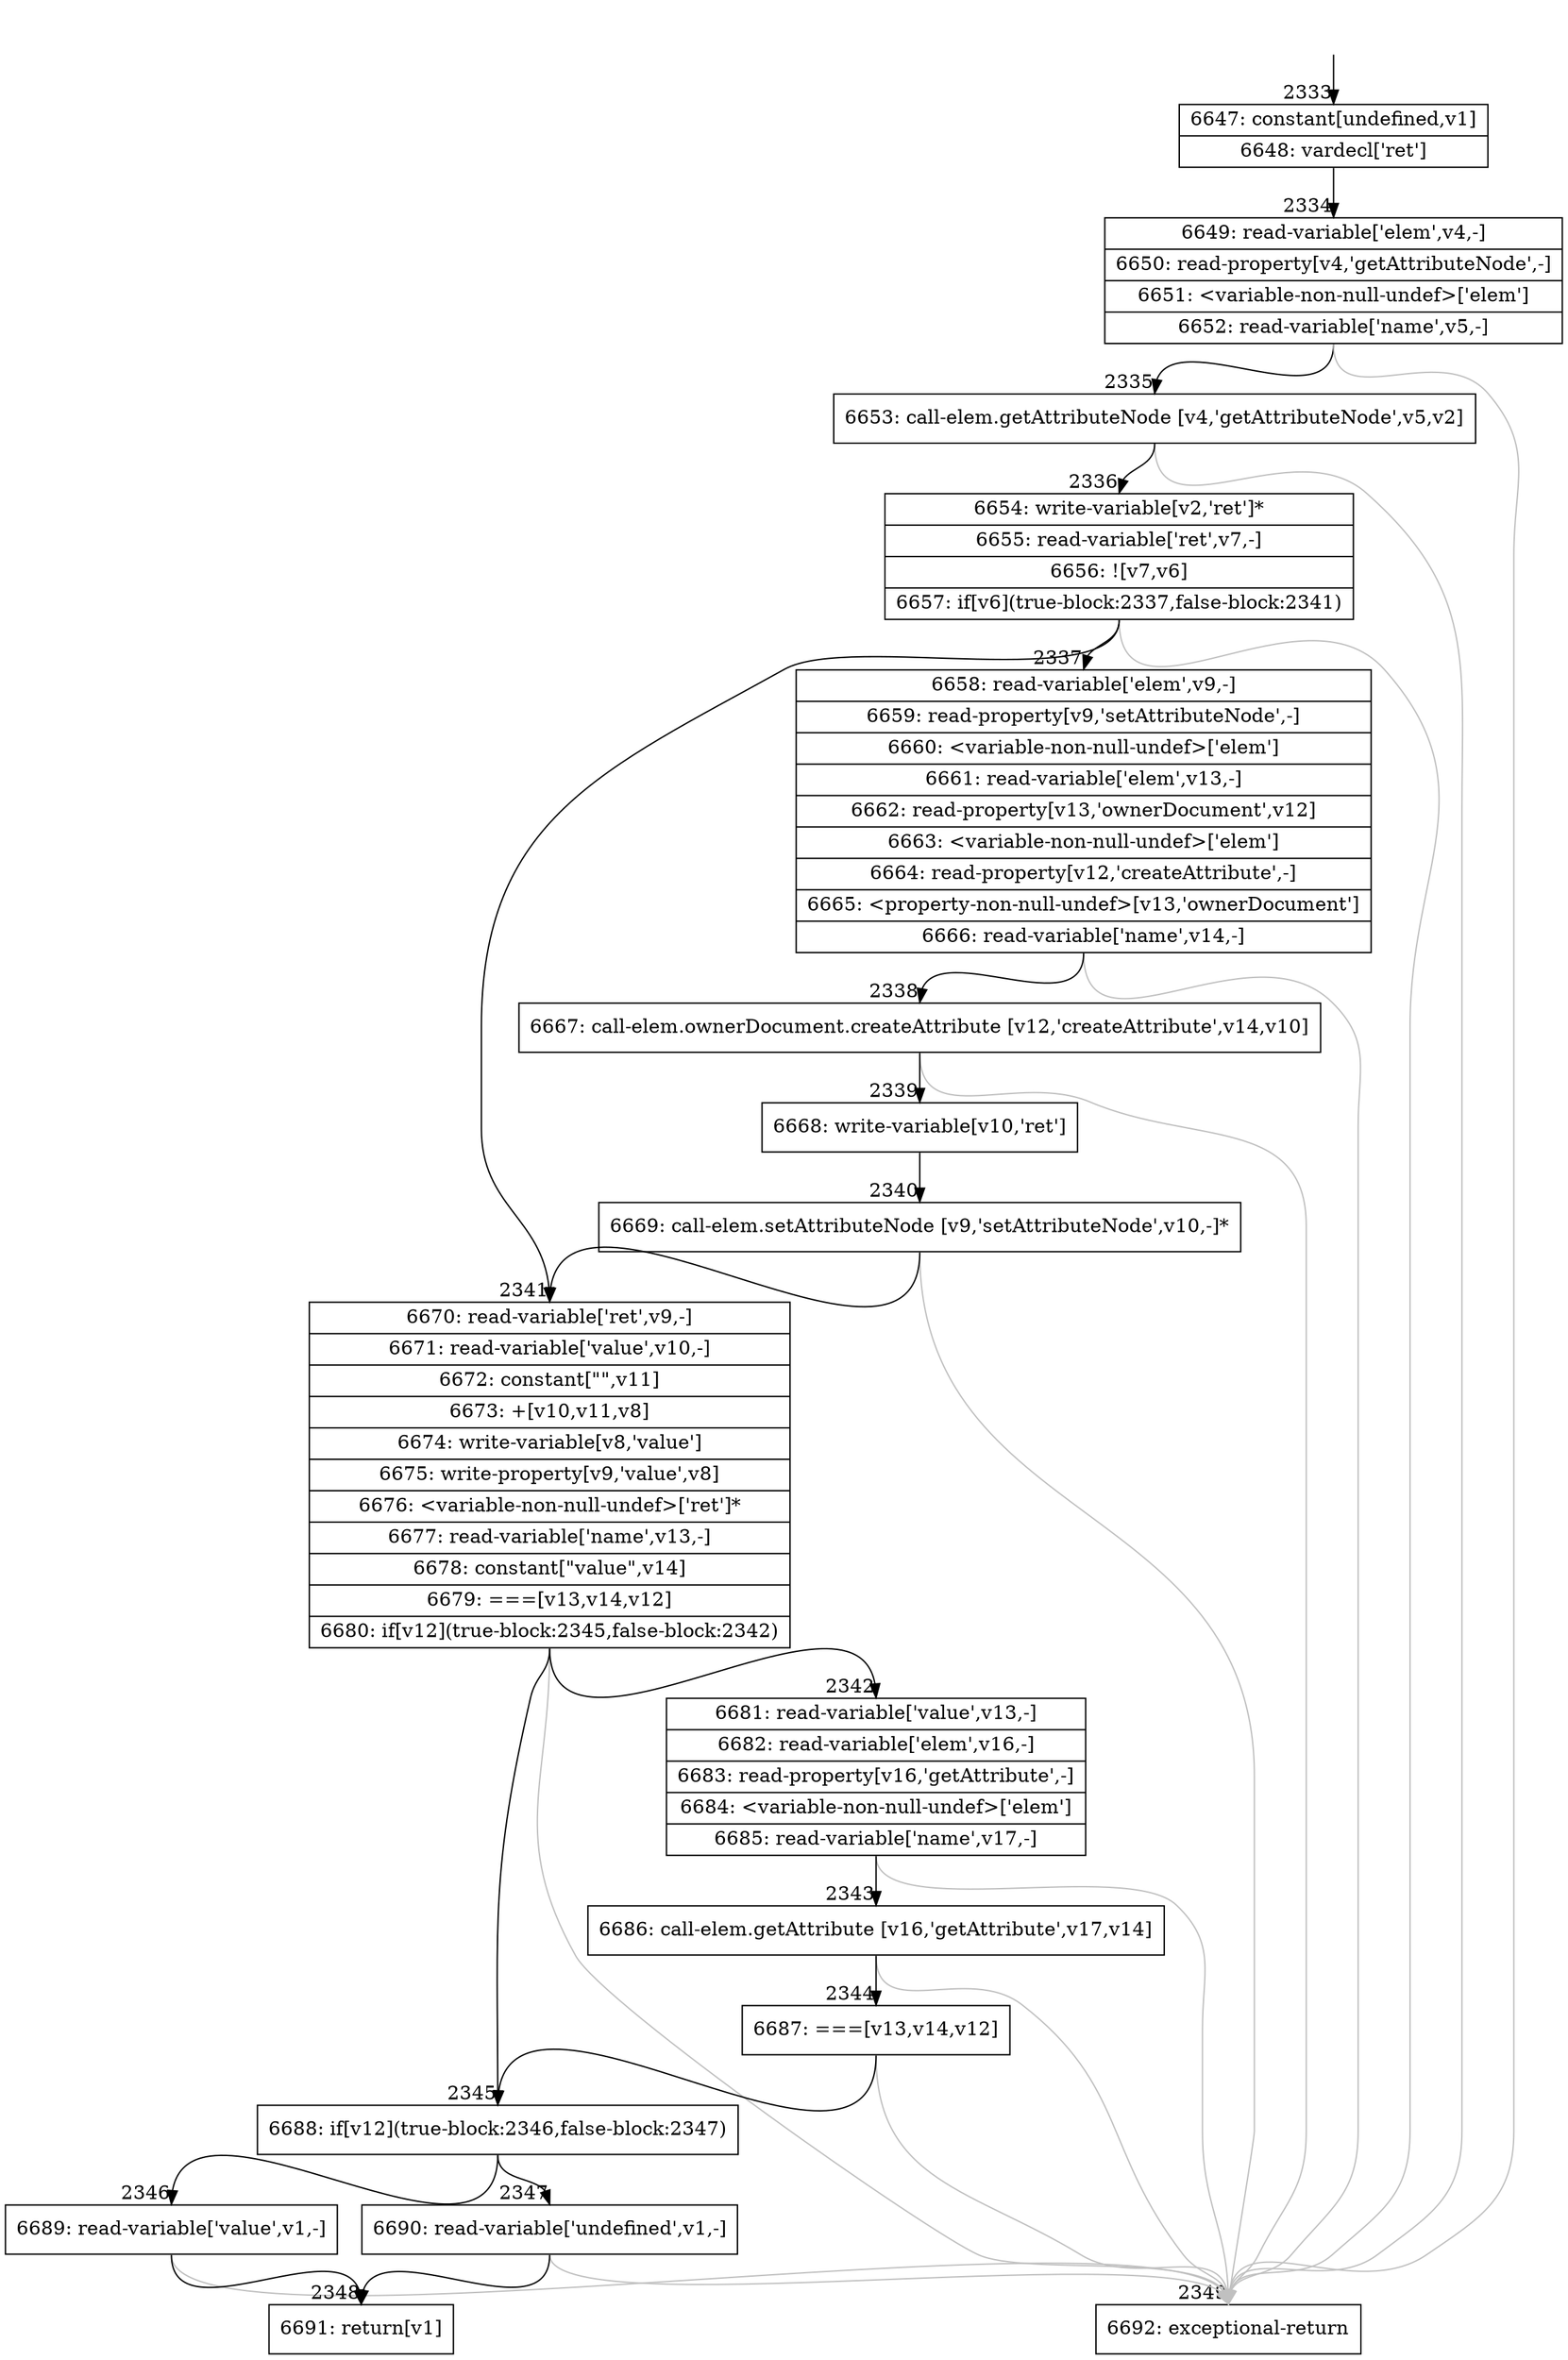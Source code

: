 digraph {
rankdir="TD"
BB_entry154[shape=none,label=""];
BB_entry154 -> BB2333 [tailport=s, headport=n, headlabel="    2333"]
BB2333 [shape=record label="{6647: constant[undefined,v1]|6648: vardecl['ret']}" ] 
BB2333 -> BB2334 [tailport=s, headport=n, headlabel="      2334"]
BB2334 [shape=record label="{6649: read-variable['elem',v4,-]|6650: read-property[v4,'getAttributeNode',-]|6651: \<variable-non-null-undef\>['elem']|6652: read-variable['name',v5,-]}" ] 
BB2334 -> BB2335 [tailport=s, headport=n, headlabel="      2335"]
BB2334 -> BB2349 [tailport=s, headport=n, color=gray, headlabel="      2349"]
BB2335 [shape=record label="{6653: call-elem.getAttributeNode [v4,'getAttributeNode',v5,v2]}" ] 
BB2335 -> BB2336 [tailport=s, headport=n, headlabel="      2336"]
BB2335 -> BB2349 [tailport=s, headport=n, color=gray]
BB2336 [shape=record label="{6654: write-variable[v2,'ret']*|6655: read-variable['ret',v7,-]|6656: ![v7,v6]|6657: if[v6](true-block:2337,false-block:2341)}" ] 
BB2336 -> BB2337 [tailport=s, headport=n, headlabel="      2337"]
BB2336 -> BB2341 [tailport=s, headport=n, headlabel="      2341"]
BB2336 -> BB2349 [tailport=s, headport=n, color=gray]
BB2337 [shape=record label="{6658: read-variable['elem',v9,-]|6659: read-property[v9,'setAttributeNode',-]|6660: \<variable-non-null-undef\>['elem']|6661: read-variable['elem',v13,-]|6662: read-property[v13,'ownerDocument',v12]|6663: \<variable-non-null-undef\>['elem']|6664: read-property[v12,'createAttribute',-]|6665: \<property-non-null-undef\>[v13,'ownerDocument']|6666: read-variable['name',v14,-]}" ] 
BB2337 -> BB2338 [tailport=s, headport=n, headlabel="      2338"]
BB2337 -> BB2349 [tailport=s, headport=n, color=gray]
BB2338 [shape=record label="{6667: call-elem.ownerDocument.createAttribute [v12,'createAttribute',v14,v10]}" ] 
BB2338 -> BB2339 [tailport=s, headport=n, headlabel="      2339"]
BB2338 -> BB2349 [tailport=s, headport=n, color=gray]
BB2339 [shape=record label="{6668: write-variable[v10,'ret']}" ] 
BB2339 -> BB2340 [tailport=s, headport=n, headlabel="      2340"]
BB2340 [shape=record label="{6669: call-elem.setAttributeNode [v9,'setAttributeNode',v10,-]*}" ] 
BB2340 -> BB2341 [tailport=s, headport=n]
BB2340 -> BB2349 [tailport=s, headport=n, color=gray]
BB2341 [shape=record label="{6670: read-variable['ret',v9,-]|6671: read-variable['value',v10,-]|6672: constant[\"\",v11]|6673: +[v10,v11,v8]|6674: write-variable[v8,'value']|6675: write-property[v9,'value',v8]|6676: \<variable-non-null-undef\>['ret']*|6677: read-variable['name',v13,-]|6678: constant[\"value\",v14]|6679: ===[v13,v14,v12]|6680: if[v12](true-block:2345,false-block:2342)}" ] 
BB2341 -> BB2345 [tailport=s, headport=n, headlabel="      2345"]
BB2341 -> BB2342 [tailport=s, headport=n, headlabel="      2342"]
BB2341 -> BB2349 [tailport=s, headport=n, color=gray]
BB2342 [shape=record label="{6681: read-variable['value',v13,-]|6682: read-variable['elem',v16,-]|6683: read-property[v16,'getAttribute',-]|6684: \<variable-non-null-undef\>['elem']|6685: read-variable['name',v17,-]}" ] 
BB2342 -> BB2343 [tailport=s, headport=n, headlabel="      2343"]
BB2342 -> BB2349 [tailport=s, headport=n, color=gray]
BB2343 [shape=record label="{6686: call-elem.getAttribute [v16,'getAttribute',v17,v14]}" ] 
BB2343 -> BB2344 [tailport=s, headport=n, headlabel="      2344"]
BB2343 -> BB2349 [tailport=s, headport=n, color=gray]
BB2344 [shape=record label="{6687: ===[v13,v14,v12]}" ] 
BB2344 -> BB2345 [tailport=s, headport=n]
BB2344 -> BB2349 [tailport=s, headport=n, color=gray]
BB2345 [shape=record label="{6688: if[v12](true-block:2346,false-block:2347)}" ] 
BB2345 -> BB2346 [tailport=s, headport=n, headlabel="      2346"]
BB2345 -> BB2347 [tailport=s, headport=n, headlabel="      2347"]
BB2346 [shape=record label="{6689: read-variable['value',v1,-]}" ] 
BB2346 -> BB2348 [tailport=s, headport=n, headlabel="      2348"]
BB2346 -> BB2349 [tailport=s, headport=n, color=gray]
BB2347 [shape=record label="{6690: read-variable['undefined',v1,-]}" ] 
BB2347 -> BB2348 [tailport=s, headport=n]
BB2347 -> BB2349 [tailport=s, headport=n, color=gray]
BB2348 [shape=record label="{6691: return[v1]}" ] 
BB2349 [shape=record label="{6692: exceptional-return}" ] 
//#$~ 2587
}

